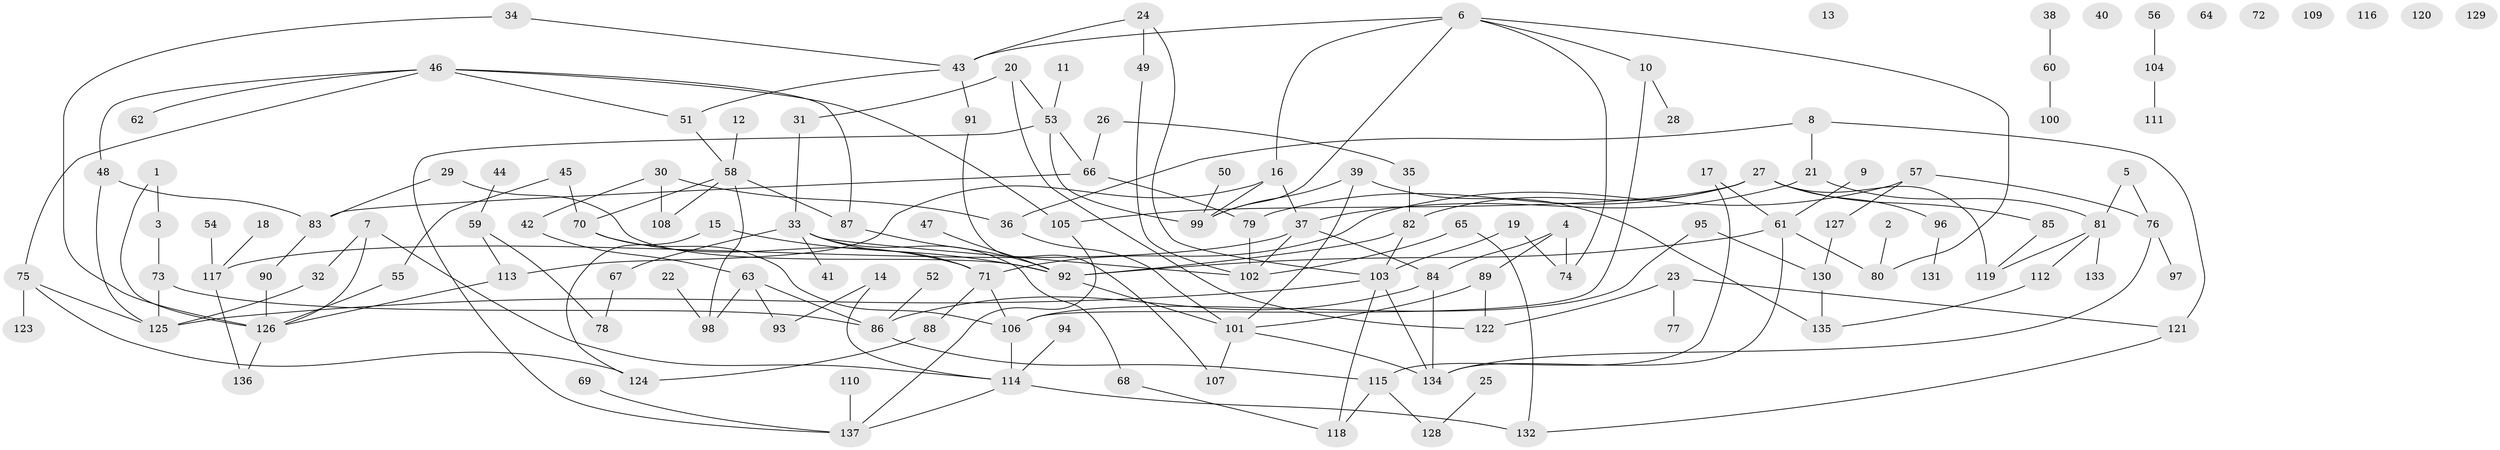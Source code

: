 // Generated by graph-tools (version 1.1) at 2025/40/03/09/25 04:40:03]
// undirected, 137 vertices, 183 edges
graph export_dot {
graph [start="1"]
  node [color=gray90,style=filled];
  1;
  2;
  3;
  4;
  5;
  6;
  7;
  8;
  9;
  10;
  11;
  12;
  13;
  14;
  15;
  16;
  17;
  18;
  19;
  20;
  21;
  22;
  23;
  24;
  25;
  26;
  27;
  28;
  29;
  30;
  31;
  32;
  33;
  34;
  35;
  36;
  37;
  38;
  39;
  40;
  41;
  42;
  43;
  44;
  45;
  46;
  47;
  48;
  49;
  50;
  51;
  52;
  53;
  54;
  55;
  56;
  57;
  58;
  59;
  60;
  61;
  62;
  63;
  64;
  65;
  66;
  67;
  68;
  69;
  70;
  71;
  72;
  73;
  74;
  75;
  76;
  77;
  78;
  79;
  80;
  81;
  82;
  83;
  84;
  85;
  86;
  87;
  88;
  89;
  90;
  91;
  92;
  93;
  94;
  95;
  96;
  97;
  98;
  99;
  100;
  101;
  102;
  103;
  104;
  105;
  106;
  107;
  108;
  109;
  110;
  111;
  112;
  113;
  114;
  115;
  116;
  117;
  118;
  119;
  120;
  121;
  122;
  123;
  124;
  125;
  126;
  127;
  128;
  129;
  130;
  131;
  132;
  133;
  134;
  135;
  136;
  137;
  1 -- 3;
  1 -- 126;
  2 -- 80;
  3 -- 73;
  4 -- 74;
  4 -- 84;
  4 -- 89;
  5 -- 76;
  5 -- 81;
  6 -- 10;
  6 -- 16;
  6 -- 43;
  6 -- 74;
  6 -- 80;
  6 -- 99;
  7 -- 32;
  7 -- 114;
  7 -- 126;
  8 -- 21;
  8 -- 36;
  8 -- 121;
  9 -- 61;
  10 -- 28;
  10 -- 106;
  11 -- 53;
  12 -- 58;
  14 -- 93;
  14 -- 114;
  15 -- 92;
  15 -- 124;
  16 -- 37;
  16 -- 99;
  16 -- 113;
  17 -- 61;
  17 -- 115;
  18 -- 117;
  19 -- 74;
  19 -- 103;
  20 -- 31;
  20 -- 53;
  20 -- 122;
  21 -- 37;
  21 -- 81;
  22 -- 98;
  23 -- 77;
  23 -- 121;
  23 -- 122;
  24 -- 43;
  24 -- 49;
  24 -- 103;
  25 -- 128;
  26 -- 35;
  26 -- 66;
  27 -- 79;
  27 -- 82;
  27 -- 85;
  27 -- 96;
  27 -- 105;
  27 -- 119;
  29 -- 83;
  29 -- 92;
  30 -- 36;
  30 -- 42;
  30 -- 108;
  31 -- 33;
  32 -- 125;
  33 -- 41;
  33 -- 67;
  33 -- 68;
  33 -- 71;
  33 -- 102;
  34 -- 43;
  34 -- 126;
  35 -- 82;
  36 -- 101;
  37 -- 84;
  37 -- 102;
  37 -- 117;
  38 -- 60;
  39 -- 99;
  39 -- 101;
  39 -- 135;
  42 -- 63;
  43 -- 51;
  43 -- 91;
  44 -- 59;
  45 -- 55;
  45 -- 70;
  46 -- 48;
  46 -- 51;
  46 -- 62;
  46 -- 75;
  46 -- 87;
  46 -- 105;
  47 -- 92;
  48 -- 83;
  48 -- 125;
  49 -- 102;
  50 -- 99;
  51 -- 58;
  52 -- 86;
  53 -- 66;
  53 -- 99;
  53 -- 137;
  54 -- 117;
  55 -- 126;
  56 -- 104;
  57 -- 71;
  57 -- 76;
  57 -- 127;
  58 -- 70;
  58 -- 87;
  58 -- 98;
  58 -- 108;
  59 -- 78;
  59 -- 113;
  60 -- 100;
  61 -- 80;
  61 -- 92;
  61 -- 134;
  63 -- 86;
  63 -- 93;
  63 -- 98;
  65 -- 102;
  65 -- 132;
  66 -- 79;
  66 -- 83;
  67 -- 78;
  68 -- 118;
  69 -- 137;
  70 -- 71;
  70 -- 106;
  71 -- 88;
  71 -- 106;
  73 -- 86;
  73 -- 125;
  75 -- 123;
  75 -- 124;
  75 -- 125;
  76 -- 97;
  76 -- 134;
  79 -- 102;
  81 -- 112;
  81 -- 119;
  81 -- 133;
  82 -- 92;
  82 -- 103;
  83 -- 90;
  84 -- 86;
  84 -- 134;
  85 -- 119;
  86 -- 115;
  87 -- 92;
  88 -- 124;
  89 -- 101;
  89 -- 122;
  90 -- 126;
  91 -- 107;
  92 -- 101;
  94 -- 114;
  95 -- 106;
  95 -- 130;
  96 -- 131;
  101 -- 107;
  101 -- 134;
  103 -- 118;
  103 -- 125;
  103 -- 134;
  104 -- 111;
  105 -- 137;
  106 -- 114;
  110 -- 137;
  112 -- 135;
  113 -- 126;
  114 -- 132;
  114 -- 137;
  115 -- 118;
  115 -- 128;
  117 -- 136;
  121 -- 132;
  126 -- 136;
  127 -- 130;
  130 -- 135;
}
